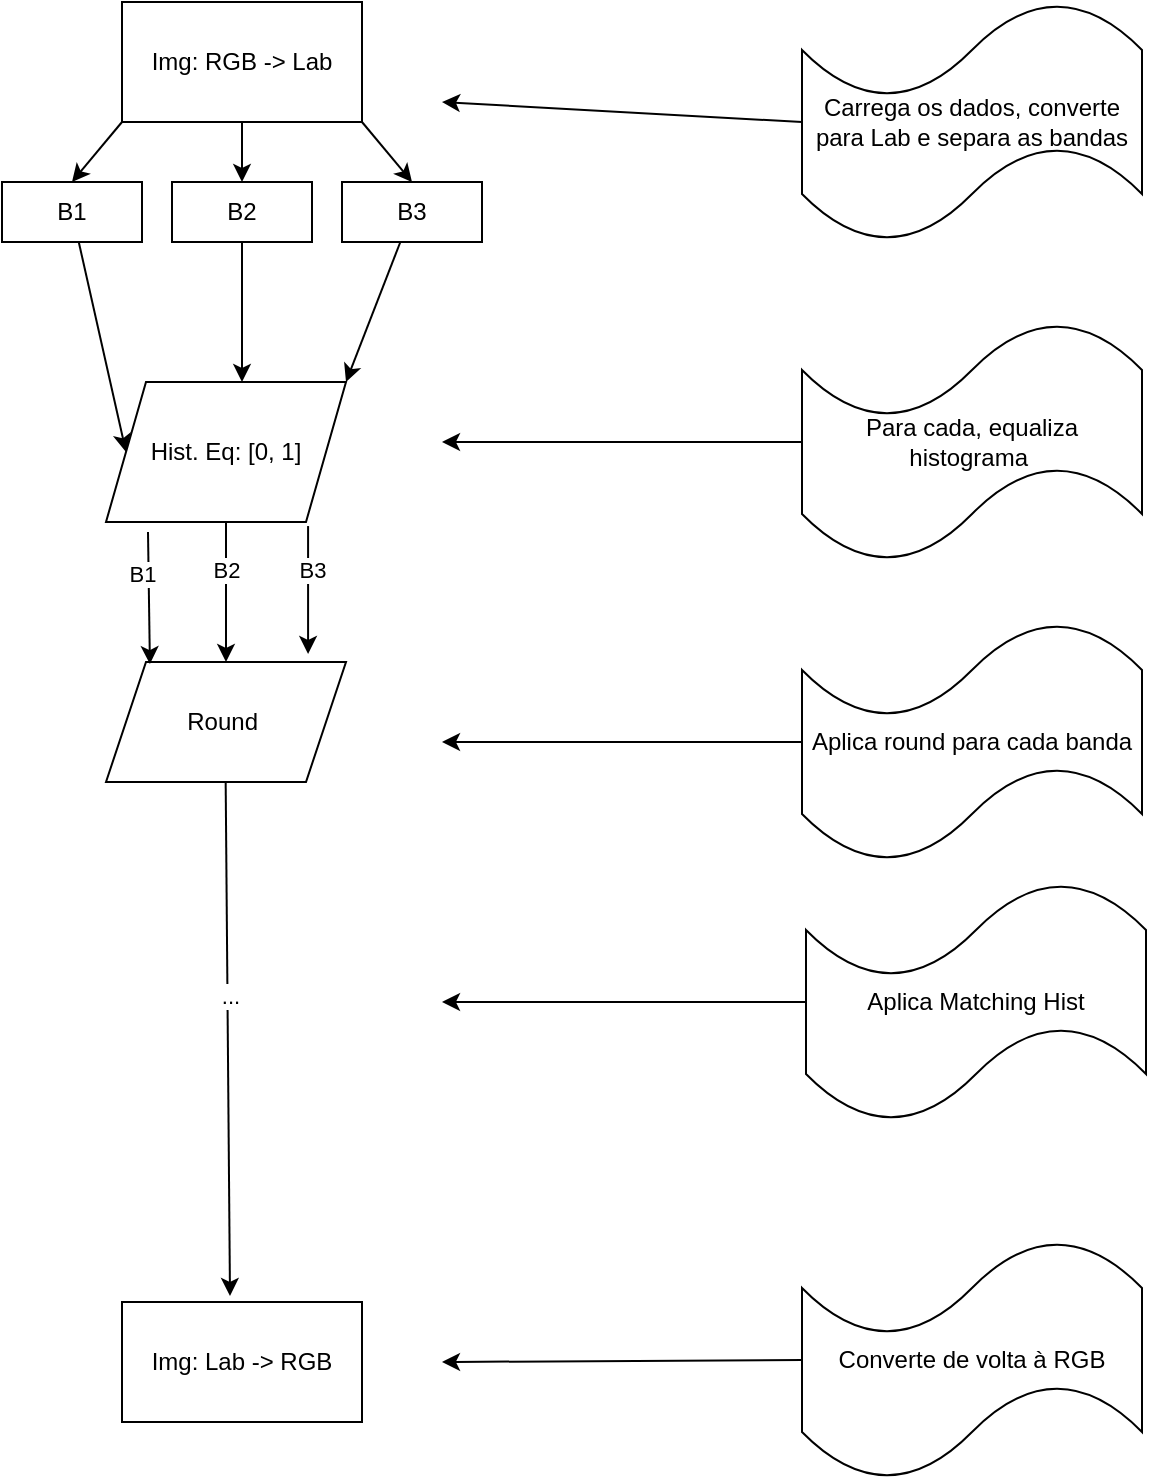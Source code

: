 <mxfile>
    <diagram id="Uu7vwut7D4KDqG5O_Egy" name="Página-1">
        <mxGraphModel dx="810" dy="459" grid="1" gridSize="10" guides="1" tooltips="1" connect="1" arrows="1" fold="1" page="1" pageScale="1" pageWidth="827" pageHeight="1169" math="0" shadow="0">
            <root>
                <mxCell id="0"/>
                <mxCell id="1" parent="0"/>
                <mxCell id="15" value="" style="edgeStyle=none;html=1;entryX=0.5;entryY=0;entryDx=0;entryDy=0;exitX=0;exitY=1;exitDx=0;exitDy=0;" edge="1" parent="1" source="35" target="14">
                    <mxGeometry relative="1" as="geometry">
                        <mxPoint x="207" y="50" as="sourcePoint"/>
                    </mxGeometry>
                </mxCell>
                <mxCell id="17" value="" style="edgeStyle=none;html=1;entryX=0.5;entryY=0;entryDx=0;entryDy=0;exitX=0.5;exitY=1;exitDx=0;exitDy=0;" edge="1" parent="1" source="35" target="18">
                    <mxGeometry relative="1" as="geometry">
                        <mxPoint x="225" y="50" as="sourcePoint"/>
                        <mxPoint x="225" y="80" as="targetPoint"/>
                    </mxGeometry>
                </mxCell>
                <mxCell id="12" value="Img: Lab -&amp;gt; RGB" style="whiteSpace=wrap;html=1;" parent="1" vertex="1">
                    <mxGeometry x="160" y="650" width="120" height="60" as="geometry"/>
                </mxCell>
                <mxCell id="24" style="edgeStyle=none;html=1;entryX=0;entryY=0.5;entryDx=0;entryDy=0;" edge="1" parent="1" source="14" target="23">
                    <mxGeometry relative="1" as="geometry"/>
                </mxCell>
                <mxCell id="14" value="B1" style="whiteSpace=wrap;html=1;" vertex="1" parent="1">
                    <mxGeometry x="100" y="90" width="70" height="30" as="geometry"/>
                </mxCell>
                <mxCell id="26" style="edgeStyle=none;html=1;" edge="1" parent="1" source="18">
                    <mxGeometry relative="1" as="geometry">
                        <mxPoint x="220" y="190" as="targetPoint"/>
                    </mxGeometry>
                </mxCell>
                <mxCell id="18" value="B2" style="whiteSpace=wrap;html=1;" vertex="1" parent="1">
                    <mxGeometry x="185" y="90" width="70" height="30" as="geometry"/>
                </mxCell>
                <mxCell id="25" style="edgeStyle=none;html=1;entryX=1;entryY=0;entryDx=0;entryDy=0;" edge="1" parent="1" source="19" target="23">
                    <mxGeometry relative="1" as="geometry"/>
                </mxCell>
                <mxCell id="19" value="B3" style="whiteSpace=wrap;html=1;" vertex="1" parent="1">
                    <mxGeometry x="270" y="90" width="70" height="30" as="geometry"/>
                </mxCell>
                <mxCell id="20" value="" style="edgeStyle=none;html=1;exitX=1;exitY=1;exitDx=0;exitDy=0;entryX=0.5;entryY=0;entryDx=0;entryDy=0;" edge="1" parent="1" source="35" target="19">
                    <mxGeometry relative="1" as="geometry">
                        <mxPoint x="243" y="51" as="sourcePoint"/>
                        <mxPoint x="165.769" y="100" as="targetPoint"/>
                    </mxGeometry>
                </mxCell>
                <mxCell id="27" style="edgeStyle=none;html=1;exitX=0.5;exitY=1;exitDx=0;exitDy=0;entryX=0.5;entryY=0;entryDx=0;entryDy=0;" edge="1" parent="1" source="23" target="28">
                    <mxGeometry relative="1" as="geometry">
                        <mxPoint x="225" y="330" as="targetPoint"/>
                    </mxGeometry>
                </mxCell>
                <mxCell id="32" value="B2" style="edgeLabel;html=1;align=center;verticalAlign=middle;resizable=0;points=[];" vertex="1" connectable="0" parent="27">
                    <mxGeometry x="-0.314" relative="1" as="geometry">
                        <mxPoint as="offset"/>
                    </mxGeometry>
                </mxCell>
                <mxCell id="23" value="Hist. Eq: [0, 1]" style="shape=parallelogram;perimeter=parallelogramPerimeter;whiteSpace=wrap;html=1;fixedSize=1;" vertex="1" parent="1">
                    <mxGeometry x="152" y="190" width="120" height="70" as="geometry"/>
                </mxCell>
                <mxCell id="34" value="" style="edgeStyle=none;html=1;entryX=0.45;entryY=-0.05;entryDx=0;entryDy=0;entryPerimeter=0;" edge="1" parent="1" target="12">
                    <mxGeometry relative="1" as="geometry">
                        <mxPoint x="211.833" y="390" as="sourcePoint"/>
                        <mxPoint x="210.167" y="690" as="targetPoint"/>
                    </mxGeometry>
                </mxCell>
                <mxCell id="47" value="..." style="edgeLabel;html=1;align=center;verticalAlign=middle;resizable=0;points=[];" vertex="1" connectable="0" parent="34">
                    <mxGeometry x="-0.173" y="1" relative="1" as="geometry">
                        <mxPoint as="offset"/>
                    </mxGeometry>
                </mxCell>
                <mxCell id="28" value="Round&amp;nbsp;" style="shape=parallelogram;perimeter=parallelogramPerimeter;whiteSpace=wrap;html=1;fixedSize=1;" vertex="1" parent="1">
                    <mxGeometry x="152" y="330" width="120" height="60" as="geometry"/>
                </mxCell>
                <mxCell id="29" style="edgeStyle=none;html=1;entryX=0.183;entryY=0.017;entryDx=0;entryDy=0;entryPerimeter=0;exitX=0.175;exitY=1.071;exitDx=0;exitDy=0;exitPerimeter=0;" edge="1" parent="1" source="23" target="28">
                    <mxGeometry relative="1" as="geometry">
                        <mxPoint x="190" y="330" as="targetPoint"/>
                        <mxPoint x="174" y="270" as="sourcePoint"/>
                    </mxGeometry>
                </mxCell>
                <mxCell id="31" value="B1" style="edgeLabel;html=1;align=center;verticalAlign=middle;resizable=0;points=[];" vertex="1" connectable="0" parent="29">
                    <mxGeometry x="-0.286" y="-4" relative="1" as="geometry">
                        <mxPoint y="-3" as="offset"/>
                    </mxGeometry>
                </mxCell>
                <mxCell id="30" style="edgeStyle=none;html=1;exitX=0.842;exitY=1.029;exitDx=0;exitDy=0;exitPerimeter=0;entryX=0.842;entryY=-0.067;entryDx=0;entryDy=0;entryPerimeter=0;" edge="1" parent="1" source="23" target="28">
                    <mxGeometry relative="1" as="geometry">
                        <mxPoint x="262" y="330" as="targetPoint"/>
                        <mxPoint x="250" y="270" as="sourcePoint"/>
                    </mxGeometry>
                </mxCell>
                <mxCell id="33" value="B3" style="edgeLabel;html=1;align=center;verticalAlign=middle;resizable=0;points=[];" vertex="1" connectable="0" parent="30">
                    <mxGeometry x="-0.371" y="2" relative="1" as="geometry">
                        <mxPoint y="2" as="offset"/>
                    </mxGeometry>
                </mxCell>
                <mxCell id="35" value="Img: RGB -&amp;gt; Lab" style="rounded=0;whiteSpace=wrap;html=1;" vertex="1" parent="1">
                    <mxGeometry x="160" width="120" height="60" as="geometry"/>
                </mxCell>
                <mxCell id="40" style="edgeStyle=none;html=1;exitX=0;exitY=0.5;exitDx=0;exitDy=0;exitPerimeter=0;" edge="1" parent="1" source="38">
                    <mxGeometry relative="1" as="geometry">
                        <mxPoint x="320" y="50" as="targetPoint"/>
                    </mxGeometry>
                </mxCell>
                <mxCell id="38" value="Carrega os dados, converte para Lab e separa as bandas" style="shape=tape;whiteSpace=wrap;html=1;" vertex="1" parent="1">
                    <mxGeometry x="500" width="170" height="120" as="geometry"/>
                </mxCell>
                <mxCell id="42" style="edgeStyle=none;html=1;exitX=0;exitY=0.5;exitDx=0;exitDy=0;exitPerimeter=0;" edge="1" parent="1" source="41">
                    <mxGeometry relative="1" as="geometry">
                        <mxPoint x="320" y="220" as="targetPoint"/>
                    </mxGeometry>
                </mxCell>
                <mxCell id="41" value="Para cada, equaliza histograma&amp;nbsp;" style="shape=tape;whiteSpace=wrap;html=1;" vertex="1" parent="1">
                    <mxGeometry x="500" y="160" width="170" height="120" as="geometry"/>
                </mxCell>
                <mxCell id="44" style="edgeStyle=none;html=1;exitX=0;exitY=0.5;exitDx=0;exitDy=0;exitPerimeter=0;" edge="1" parent="1" source="43">
                    <mxGeometry relative="1" as="geometry">
                        <mxPoint x="320" y="370" as="targetPoint"/>
                    </mxGeometry>
                </mxCell>
                <mxCell id="43" value="Aplica round para cada banda" style="shape=tape;whiteSpace=wrap;html=1;" vertex="1" parent="1">
                    <mxGeometry x="500" y="310" width="170" height="120" as="geometry"/>
                </mxCell>
                <mxCell id="46" style="edgeStyle=none;html=1;exitX=0;exitY=0.5;exitDx=0;exitDy=0;exitPerimeter=0;" edge="1" parent="1" source="45">
                    <mxGeometry relative="1" as="geometry">
                        <mxPoint x="320" y="500" as="targetPoint"/>
                    </mxGeometry>
                </mxCell>
                <mxCell id="45" value="Aplica Matching Hist" style="shape=tape;whiteSpace=wrap;html=1;" vertex="1" parent="1">
                    <mxGeometry x="502" y="440" width="170" height="120" as="geometry"/>
                </mxCell>
                <mxCell id="49" style="edgeStyle=none;html=1;exitX=0;exitY=0.5;exitDx=0;exitDy=0;exitPerimeter=0;" edge="1" parent="1" source="48">
                    <mxGeometry relative="1" as="geometry">
                        <mxPoint x="320" y="680" as="targetPoint"/>
                    </mxGeometry>
                </mxCell>
                <mxCell id="48" value="Converte de volta à RGB" style="shape=tape;whiteSpace=wrap;html=1;" vertex="1" parent="1">
                    <mxGeometry x="500" y="619" width="170" height="120" as="geometry"/>
                </mxCell>
            </root>
        </mxGraphModel>
    </diagram>
</mxfile>